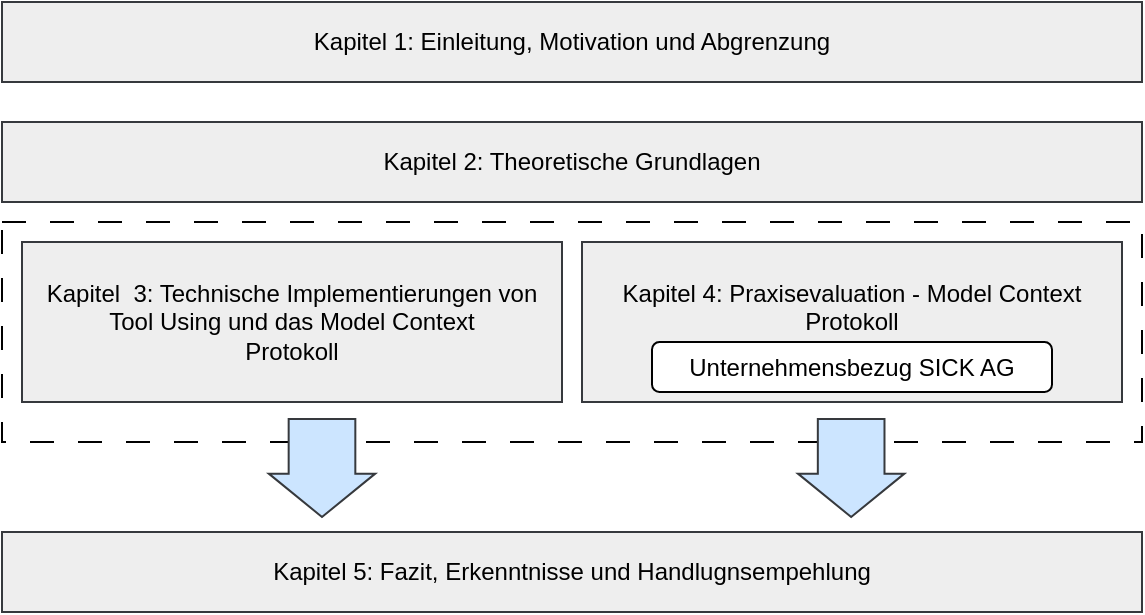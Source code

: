 <mxfile version="28.0.6">
  <diagram name="Seite-1" id="ddYGlzPk5iQ9ytmfq_tQ">
    <mxGraphModel dx="2008" dy="651" grid="1" gridSize="10" guides="1" tooltips="1" connect="1" arrows="1" fold="1" page="1" pageScale="1" pageWidth="827" pageHeight="1169" math="0" shadow="0">
      <root>
        <mxCell id="0" />
        <mxCell id="1" parent="0" />
        <mxCell id="1YJK51U86fi5NXy0gk8_-11" value="" style="rounded=0;whiteSpace=wrap;html=1;dashed=1;dashPattern=12 12;" vertex="1" parent="1">
          <mxGeometry x="-480" y="270" width="570" height="110" as="geometry" />
        </mxCell>
        <mxCell id="1YJK51U86fi5NXy0gk8_-2" value="Kapitel 1: Einleitung, Motivation und Abgrenzung" style="rounded=0;whiteSpace=wrap;html=1;fillColor=#eeeeee;strokeColor=#36393d;" vertex="1" parent="1">
          <mxGeometry x="-480" y="160" width="570" height="40" as="geometry" />
        </mxCell>
        <mxCell id="1YJK51U86fi5NXy0gk8_-3" value="Kapitel 2: Theoretische Grundlagen" style="rounded=0;whiteSpace=wrap;html=1;fillColor=#eeeeee;strokeColor=#36393d;" vertex="1" parent="1">
          <mxGeometry x="-480" y="220" width="570" height="40" as="geometry" />
        </mxCell>
        <mxCell id="1YJK51U86fi5NXy0gk8_-4" value="Kapitel&amp;nbsp; 3: Technische Implementierungen von Tool Using und das Model Context&lt;br&gt;Protokoll " style="rounded=0;whiteSpace=wrap;html=1;fillColor=#eeeeee;strokeColor=#36393d;" vertex="1" parent="1">
          <mxGeometry x="-470" y="280" width="270" height="80" as="geometry" />
        </mxCell>
        <mxCell id="1YJK51U86fi5NXy0gk8_-5" value="&lt;div&gt;Kapitel 4: Praxisevaluation - Model Context Protokoll&lt;/div&gt;&lt;div&gt;&lt;br&gt;&lt;/div&gt;" style="rounded=0;whiteSpace=wrap;html=1;fillColor=#eeeeee;strokeColor=#36393d;" vertex="1" parent="1">
          <mxGeometry x="-190" y="280" width="270" height="80" as="geometry" />
        </mxCell>
        <mxCell id="1YJK51U86fi5NXy0gk8_-6" value="Unternehmensbezug SICK AG" style="rounded=1;whiteSpace=wrap;html=1;" vertex="1" parent="1">
          <mxGeometry x="-155" y="330" width="200" height="25" as="geometry" />
        </mxCell>
        <mxCell id="1YJK51U86fi5NXy0gk8_-7" value="Kapitel 5: Fazit, Erkenntnisse und Handlugnsempehlung" style="rounded=0;whiteSpace=wrap;html=1;fillColor=#eeeeee;strokeColor=#36393d;" vertex="1" parent="1">
          <mxGeometry x="-480" y="425" width="570" height="40" as="geometry" />
        </mxCell>
        <mxCell id="1YJK51U86fi5NXy0gk8_-10" value="" style="shape=flexArrow;endArrow=classic;html=1;rounded=0;endWidth=18.889;endSize=6.892;width=33.333;fillColor=#cce5ff;strokeColor=#36393d;" edge="1" parent="1">
          <mxGeometry width="50" height="50" relative="1" as="geometry">
            <mxPoint x="-55.42" y="368" as="sourcePoint" />
            <mxPoint x="-55.42" y="418" as="targetPoint" />
          </mxGeometry>
        </mxCell>
        <mxCell id="1YJK51U86fi5NXy0gk8_-9" value="" style="shape=flexArrow;endArrow=classic;html=1;rounded=0;endWidth=18.889;endSize=6.892;width=33.333;fillColor=#cce5ff;strokeColor=#36393d;" edge="1" parent="1">
          <mxGeometry width="50" height="50" relative="1" as="geometry">
            <mxPoint x="-320" y="368" as="sourcePoint" />
            <mxPoint x="-320" y="418" as="targetPoint" />
          </mxGeometry>
        </mxCell>
      </root>
    </mxGraphModel>
  </diagram>
</mxfile>
